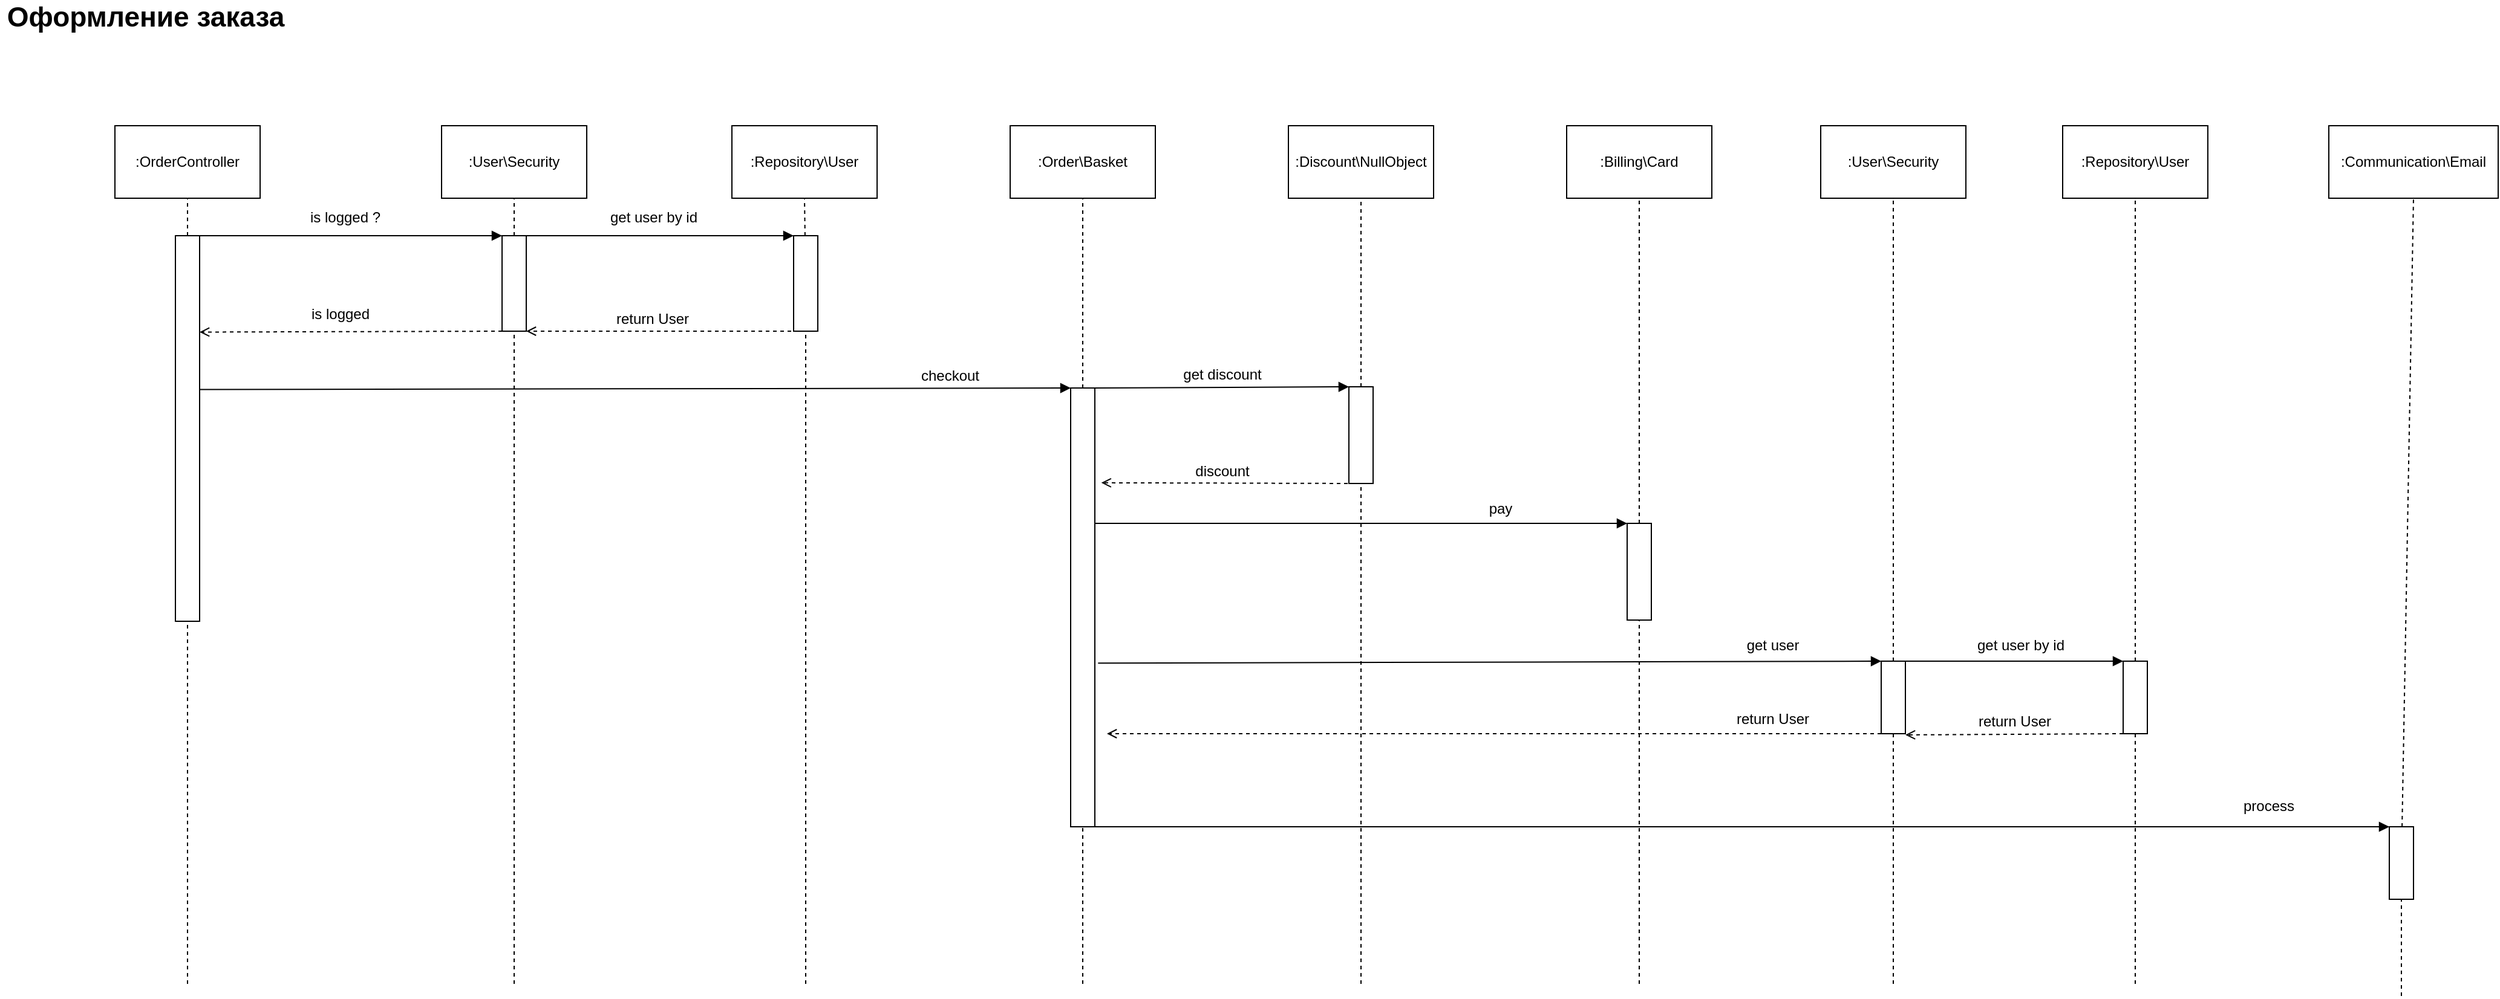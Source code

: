 <mxfile version="13.3.0" type="device"><diagram id="To2C_e-7JcfuHl5BBlbU" name="Page-1"><mxGraphModel dx="1564" dy="930" grid="1" gridSize="10" guides="1" tooltips="1" connect="1" arrows="1" fold="1" page="1" pageScale="1" pageWidth="2336" pageHeight="1654" math="0" shadow="0"><root><mxCell id="0"/><mxCell id="1" parent="0"/><mxCell id="i8zLgdl2SWehZf6jkYJ0-1" value=":OrderController" style="rounded=0;whiteSpace=wrap;html=1;" vertex="1" parent="1"><mxGeometry x="110" y="130" width="120" height="60" as="geometry"/></mxCell><mxCell id="i8zLgdl2SWehZf6jkYJ0-3" value="" style="endArrow=none;dashed=1;html=1;entryX=0.5;entryY=1;entryDx=0;entryDy=0;" edge="1" parent="1" source="i8zLgdl2SWehZf6jkYJ0-4" target="i8zLgdl2SWehZf6jkYJ0-1"><mxGeometry width="50" height="50" relative="1" as="geometry"><mxPoint x="170" y="850" as="sourcePoint"/><mxPoint x="570" y="500" as="targetPoint"/></mxGeometry></mxCell><mxCell id="i8zLgdl2SWehZf6jkYJ0-11" style="rounded=0;orthogonalLoop=1;jettySize=auto;html=1;exitX=1;exitY=0;exitDx=0;exitDy=0;entryX=0;entryY=0;entryDx=0;entryDy=0;endArrow=block;endFill=1;" edge="1" parent="1" source="i8zLgdl2SWehZf6jkYJ0-4" target="i8zLgdl2SWehZf6jkYJ0-9"><mxGeometry relative="1" as="geometry"/></mxCell><mxCell id="i8zLgdl2SWehZf6jkYJ0-32" style="edgeStyle=none;rounded=0;orthogonalLoop=1;jettySize=auto;html=1;exitX=1;exitY=0.377;exitDx=0;exitDy=0;entryX=0;entryY=0;entryDx=0;entryDy=0;endArrow=block;endFill=1;exitPerimeter=0;" edge="1" parent="1" target="i8zLgdl2SWehZf6jkYJ0-30"><mxGeometry relative="1" as="geometry"><mxPoint x="180" y="348.263" as="sourcePoint"/></mxGeometry></mxCell><mxCell id="i8zLgdl2SWehZf6jkYJ0-4" value="" style="rounded=0;whiteSpace=wrap;html=1;" vertex="1" parent="1"><mxGeometry x="160" y="221" width="20" height="319" as="geometry"/></mxCell><mxCell id="i8zLgdl2SWehZf6jkYJ0-5" value="" style="endArrow=none;dashed=1;html=1;entryX=0.5;entryY=1;entryDx=0;entryDy=0;" edge="1" parent="1" target="i8zLgdl2SWehZf6jkYJ0-4"><mxGeometry width="50" height="50" relative="1" as="geometry"><mxPoint x="170" y="840" as="sourcePoint"/><mxPoint x="170" y="190" as="targetPoint"/></mxGeometry></mxCell><mxCell id="i8zLgdl2SWehZf6jkYJ0-6" value=":User\Security" style="rounded=0;whiteSpace=wrap;html=1;" vertex="1" parent="1"><mxGeometry x="380" y="130" width="120" height="60" as="geometry"/></mxCell><mxCell id="i8zLgdl2SWehZf6jkYJ0-7" value="" style="endArrow=none;dashed=1;html=1;entryX=0.5;entryY=1;entryDx=0;entryDy=0;" edge="1" parent="1" source="i8zLgdl2SWehZf6jkYJ0-9" target="i8zLgdl2SWehZf6jkYJ0-6"><mxGeometry width="50" height="50" relative="1" as="geometry"><mxPoint x="440" y="850" as="sourcePoint"/><mxPoint x="570" y="500" as="targetPoint"/></mxGeometry></mxCell><mxCell id="i8zLgdl2SWehZf6jkYJ0-8" value=":Repository\User" style="rounded=0;whiteSpace=wrap;html=1;" vertex="1" parent="1"><mxGeometry x="620" y="130" width="120" height="60" as="geometry"/></mxCell><mxCell id="i8zLgdl2SWehZf6jkYJ0-17" style="edgeStyle=none;rounded=0;orthogonalLoop=1;jettySize=auto;html=1;exitX=1;exitY=0;exitDx=0;exitDy=0;entryX=0;entryY=0;entryDx=0;entryDy=0;endArrow=block;endFill=1;" edge="1" parent="1" source="i8zLgdl2SWehZf6jkYJ0-9" target="i8zLgdl2SWehZf6jkYJ0-15"><mxGeometry relative="1" as="geometry"/></mxCell><mxCell id="i8zLgdl2SWehZf6jkYJ0-22" style="rounded=0;orthogonalLoop=1;jettySize=auto;html=1;exitX=0;exitY=1;exitDx=0;exitDy=0;dashed=1;endArrow=open;endFill=0;entryX=1;entryY=0.25;entryDx=0;entryDy=0;" edge="1" parent="1" target="i8zLgdl2SWehZf6jkYJ0-4"><mxGeometry relative="1" as="geometry"><mxPoint x="430" y="300" as="sourcePoint"/><mxPoint x="200" y="310" as="targetPoint"/></mxGeometry></mxCell><mxCell id="i8zLgdl2SWehZf6jkYJ0-9" value="" style="rounded=0;whiteSpace=wrap;html=1;" vertex="1" parent="1"><mxGeometry x="430" y="221" width="20" height="79" as="geometry"/></mxCell><mxCell id="i8zLgdl2SWehZf6jkYJ0-10" value="" style="endArrow=none;dashed=1;html=1;entryX=0.5;entryY=1;entryDx=0;entryDy=0;" edge="1" parent="1" target="i8zLgdl2SWehZf6jkYJ0-9"><mxGeometry width="50" height="50" relative="1" as="geometry"><mxPoint x="440" y="840" as="sourcePoint"/><mxPoint x="440" y="190" as="targetPoint"/></mxGeometry></mxCell><mxCell id="i8zLgdl2SWehZf6jkYJ0-12" value="is logged ?" style="text;html=1;align=center;verticalAlign=middle;resizable=0;points=[];autosize=1;" vertex="1" parent="1"><mxGeometry x="265" y="196" width="70" height="20" as="geometry"/></mxCell><mxCell id="i8zLgdl2SWehZf6jkYJ0-13" value="&lt;font style=&quot;font-size: 23px&quot;&gt;Оформление заказа&lt;/font&gt;" style="text;html=1;align=center;verticalAlign=middle;resizable=0;points=[];autosize=1;fontStyle=1" vertex="1" parent="1"><mxGeometry x="15" y="30" width="240" height="20" as="geometry"/></mxCell><mxCell id="i8zLgdl2SWehZf6jkYJ0-14" value="" style="endArrow=none;dashed=1;html=1;entryX=0.5;entryY=1;entryDx=0;entryDy=0;" edge="1" parent="1" source="i8zLgdl2SWehZf6jkYJ0-15" target="i8zLgdl2SWehZf6jkYJ0-8"><mxGeometry width="50" height="50" relative="1" as="geometry"><mxPoint x="680" y="750" as="sourcePoint"/><mxPoint x="570" y="430" as="targetPoint"/></mxGeometry></mxCell><mxCell id="i8zLgdl2SWehZf6jkYJ0-19" style="edgeStyle=none;rounded=0;orthogonalLoop=1;jettySize=auto;html=1;exitX=0.5;exitY=1;exitDx=0;exitDy=0;entryX=1;entryY=1;entryDx=0;entryDy=0;dashed=1;endArrow=open;endFill=0;" edge="1" parent="1" source="i8zLgdl2SWehZf6jkYJ0-15" target="i8zLgdl2SWehZf6jkYJ0-9"><mxGeometry relative="1" as="geometry"/></mxCell><mxCell id="i8zLgdl2SWehZf6jkYJ0-15" value="" style="rounded=0;whiteSpace=wrap;html=1;" vertex="1" parent="1"><mxGeometry x="671" y="221" width="20" height="79" as="geometry"/></mxCell><mxCell id="i8zLgdl2SWehZf6jkYJ0-16" value="" style="endArrow=none;dashed=1;html=1;entryX=0.5;entryY=1;entryDx=0;entryDy=0;" edge="1" parent="1" target="i8zLgdl2SWehZf6jkYJ0-15"><mxGeometry width="50" height="50" relative="1" as="geometry"><mxPoint x="681" y="840" as="sourcePoint"/><mxPoint x="680" y="190" as="targetPoint"/></mxGeometry></mxCell><mxCell id="i8zLgdl2SWehZf6jkYJ0-18" value="get user by id" style="text;html=1;align=center;verticalAlign=middle;resizable=0;points=[];autosize=1;" vertex="1" parent="1"><mxGeometry x="510" y="196" width="90" height="20" as="geometry"/></mxCell><mxCell id="i8zLgdl2SWehZf6jkYJ0-20" value="return User" style="text;html=1;align=center;verticalAlign=middle;resizable=0;points=[];autosize=1;" vertex="1" parent="1"><mxGeometry x="514" y="280" width="80" height="20" as="geometry"/></mxCell><mxCell id="i8zLgdl2SWehZf6jkYJ0-23" value="is logged" style="text;html=1;align=center;verticalAlign=middle;resizable=0;points=[];autosize=1;" vertex="1" parent="1"><mxGeometry x="266" y="276" width="60" height="20" as="geometry"/></mxCell><mxCell id="i8zLgdl2SWehZf6jkYJ0-24" value=":Order\Basket" style="rounded=0;whiteSpace=wrap;html=1;" vertex="1" parent="1"><mxGeometry x="850" y="130" width="120" height="60" as="geometry"/></mxCell><mxCell id="i8zLgdl2SWehZf6jkYJ0-25" value="" style="endArrow=none;dashed=1;html=1;entryX=0.5;entryY=1;entryDx=0;entryDy=0;" edge="1" parent="1" source="i8zLgdl2SWehZf6jkYJ0-30" target="i8zLgdl2SWehZf6jkYJ0-24"><mxGeometry width="50" height="50" relative="1" as="geometry"><mxPoint x="910" y="750" as="sourcePoint"/><mxPoint x="770" y="510" as="targetPoint"/></mxGeometry></mxCell><mxCell id="i8zLgdl2SWehZf6jkYJ0-38" style="edgeStyle=none;rounded=0;orthogonalLoop=1;jettySize=auto;html=1;exitX=1;exitY=0;exitDx=0;exitDy=0;entryX=0;entryY=0;entryDx=0;entryDy=0;endArrow=block;endFill=1;" edge="1" parent="1" source="i8zLgdl2SWehZf6jkYJ0-30" target="i8zLgdl2SWehZf6jkYJ0-36"><mxGeometry relative="1" as="geometry"/></mxCell><mxCell id="i8zLgdl2SWehZf6jkYJ0-47" style="edgeStyle=none;rounded=0;orthogonalLoop=1;jettySize=auto;html=1;entryX=0;entryY=0;entryDx=0;entryDy=0;endArrow=block;endFill=1;" edge="1" parent="1" target="i8zLgdl2SWehZf6jkYJ0-45"><mxGeometry relative="1" as="geometry"><mxPoint x="920" y="459" as="sourcePoint"/></mxGeometry></mxCell><mxCell id="i8zLgdl2SWehZf6jkYJ0-53" style="edgeStyle=none;rounded=0;orthogonalLoop=1;jettySize=auto;html=1;entryX=0;entryY=0;entryDx=0;entryDy=0;endArrow=block;endFill=1;exitX=1.133;exitY=0.627;exitDx=0;exitDy=0;exitPerimeter=0;" edge="1" parent="1" source="i8zLgdl2SWehZf6jkYJ0-30" target="i8zLgdl2SWehZf6jkYJ0-51"><mxGeometry relative="1" as="geometry"><mxPoint x="930" y="570" as="sourcePoint"/></mxGeometry></mxCell><mxCell id="i8zLgdl2SWehZf6jkYJ0-72" style="edgeStyle=none;rounded=0;orthogonalLoop=1;jettySize=auto;html=1;exitX=1;exitY=1;exitDx=0;exitDy=0;entryX=0;entryY=0;entryDx=0;entryDy=0;endArrow=block;endFill=1;" edge="1" parent="1" source="i8zLgdl2SWehZf6jkYJ0-30" target="i8zLgdl2SWehZf6jkYJ0-70"><mxGeometry relative="1" as="geometry"/></mxCell><mxCell id="i8zLgdl2SWehZf6jkYJ0-30" value="" style="rounded=0;whiteSpace=wrap;html=1;" vertex="1" parent="1"><mxGeometry x="900" y="347" width="20" height="363" as="geometry"/></mxCell><mxCell id="i8zLgdl2SWehZf6jkYJ0-31" value="" style="endArrow=none;dashed=1;html=1;entryX=0.5;entryY=1;entryDx=0;entryDy=0;" edge="1" parent="1" target="i8zLgdl2SWehZf6jkYJ0-30"><mxGeometry width="50" height="50" relative="1" as="geometry"><mxPoint x="910" y="840" as="sourcePoint"/><mxPoint x="910" y="190" as="targetPoint"/></mxGeometry></mxCell><mxCell id="i8zLgdl2SWehZf6jkYJ0-33" value="checkout" style="text;html=1;align=center;verticalAlign=middle;resizable=0;points=[];autosize=1;" vertex="1" parent="1"><mxGeometry x="770" y="327" width="60" height="20" as="geometry"/></mxCell><mxCell id="i8zLgdl2SWehZf6jkYJ0-34" value=":Discount\NullObject" style="rounded=0;whiteSpace=wrap;html=1;" vertex="1" parent="1"><mxGeometry x="1080" y="130" width="120" height="60" as="geometry"/></mxCell><mxCell id="i8zLgdl2SWehZf6jkYJ0-35" value="" style="endArrow=none;dashed=1;html=1;entryX=0.5;entryY=1;entryDx=0;entryDy=0;" edge="1" parent="1" source="i8zLgdl2SWehZf6jkYJ0-36" target="i8zLgdl2SWehZf6jkYJ0-34"><mxGeometry width="50" height="50" relative="1" as="geometry"><mxPoint x="1140" y="750" as="sourcePoint"/><mxPoint x="800" y="430" as="targetPoint"/></mxGeometry></mxCell><mxCell id="i8zLgdl2SWehZf6jkYJ0-40" style="edgeStyle=none;rounded=0;orthogonalLoop=1;jettySize=auto;html=1;exitX=0.25;exitY=1;exitDx=0;exitDy=0;endArrow=open;endFill=0;dashed=1;entryX=1.267;entryY=0.216;entryDx=0;entryDy=0;entryPerimeter=0;" edge="1" parent="1" source="i8zLgdl2SWehZf6jkYJ0-36" target="i8zLgdl2SWehZf6jkYJ0-30"><mxGeometry relative="1" as="geometry"><mxPoint x="930" y="426" as="targetPoint"/></mxGeometry></mxCell><mxCell id="i8zLgdl2SWehZf6jkYJ0-36" value="" style="rounded=0;whiteSpace=wrap;html=1;" vertex="1" parent="1"><mxGeometry x="1130" y="346" width="20" height="80" as="geometry"/></mxCell><mxCell id="i8zLgdl2SWehZf6jkYJ0-37" value="" style="endArrow=none;dashed=1;html=1;entryX=0.5;entryY=1;entryDx=0;entryDy=0;" edge="1" parent="1" target="i8zLgdl2SWehZf6jkYJ0-36"><mxGeometry width="50" height="50" relative="1" as="geometry"><mxPoint x="1140" y="840" as="sourcePoint"/><mxPoint x="1140" y="190" as="targetPoint"/></mxGeometry></mxCell><mxCell id="i8zLgdl2SWehZf6jkYJ0-39" value="get discount" style="text;html=1;align=center;verticalAlign=middle;resizable=0;points=[];autosize=1;" vertex="1" parent="1"><mxGeometry x="985" y="326" width="80" height="20" as="geometry"/></mxCell><mxCell id="i8zLgdl2SWehZf6jkYJ0-41" value="discount" style="text;html=1;align=center;verticalAlign=middle;resizable=0;points=[];autosize=1;" vertex="1" parent="1"><mxGeometry x="995" y="406" width="60" height="20" as="geometry"/></mxCell><mxCell id="i8zLgdl2SWehZf6jkYJ0-42" value=":Billing\Card" style="rounded=0;whiteSpace=wrap;html=1;" vertex="1" parent="1"><mxGeometry x="1310" y="130" width="120" height="60" as="geometry"/></mxCell><mxCell id="i8zLgdl2SWehZf6jkYJ0-43" value="" style="endArrow=none;dashed=1;html=1;entryX=0.5;entryY=1;entryDx=0;entryDy=0;" edge="1" parent="1" source="i8zLgdl2SWehZf6jkYJ0-45" target="i8zLgdl2SWehZf6jkYJ0-42"><mxGeometry width="50" height="50" relative="1" as="geometry"><mxPoint x="1370" y="750" as="sourcePoint"/><mxPoint x="800" y="430" as="targetPoint"/></mxGeometry></mxCell><mxCell id="i8zLgdl2SWehZf6jkYJ0-45" value="" style="rounded=0;whiteSpace=wrap;html=1;" vertex="1" parent="1"><mxGeometry x="1360" y="459" width="20" height="80" as="geometry"/></mxCell><mxCell id="i8zLgdl2SWehZf6jkYJ0-46" value="" style="endArrow=none;dashed=1;html=1;entryX=0.5;entryY=1;entryDx=0;entryDy=0;" edge="1" parent="1" target="i8zLgdl2SWehZf6jkYJ0-45"><mxGeometry width="50" height="50" relative="1" as="geometry"><mxPoint x="1370" y="840" as="sourcePoint"/><mxPoint x="1370" y="190" as="targetPoint"/></mxGeometry></mxCell><mxCell id="i8zLgdl2SWehZf6jkYJ0-48" value="pay" style="text;html=1;align=center;verticalAlign=middle;resizable=0;points=[];autosize=1;" vertex="1" parent="1"><mxGeometry x="1240" y="437" width="30" height="20" as="geometry"/></mxCell><mxCell id="i8zLgdl2SWehZf6jkYJ0-49" value=":User\Security" style="rounded=0;whiteSpace=wrap;html=1;" vertex="1" parent="1"><mxGeometry x="1520" y="130" width="120" height="60" as="geometry"/></mxCell><mxCell id="i8zLgdl2SWehZf6jkYJ0-50" value="" style="endArrow=none;dashed=1;html=1;entryX=0.5;entryY=1;entryDx=0;entryDy=0;" edge="1" parent="1" source="i8zLgdl2SWehZf6jkYJ0-51" target="i8zLgdl2SWehZf6jkYJ0-49"><mxGeometry width="50" height="50" relative="1" as="geometry"><mxPoint x="1580" y="750" as="sourcePoint"/><mxPoint x="1060" y="430" as="targetPoint"/></mxGeometry></mxCell><mxCell id="i8zLgdl2SWehZf6jkYJ0-60" style="edgeStyle=none;rounded=0;orthogonalLoop=1;jettySize=auto;html=1;exitX=1;exitY=0;exitDx=0;exitDy=0;entryX=0;entryY=0;entryDx=0;entryDy=0;endArrow=block;endFill=1;" edge="1" parent="1" source="i8zLgdl2SWehZf6jkYJ0-51" target="i8zLgdl2SWehZf6jkYJ0-58"><mxGeometry relative="1" as="geometry"/></mxCell><mxCell id="i8zLgdl2SWehZf6jkYJ0-64" style="edgeStyle=none;rounded=0;orthogonalLoop=1;jettySize=auto;html=1;exitX=0;exitY=1;exitDx=0;exitDy=0;dashed=1;endArrow=open;endFill=0;" edge="1" parent="1" source="i8zLgdl2SWehZf6jkYJ0-51"><mxGeometry relative="1" as="geometry"><mxPoint x="930" y="633" as="targetPoint"/></mxGeometry></mxCell><mxCell id="i8zLgdl2SWehZf6jkYJ0-51" value="" style="rounded=0;whiteSpace=wrap;html=1;" vertex="1" parent="1"><mxGeometry x="1570" y="573" width="20" height="60" as="geometry"/></mxCell><mxCell id="i8zLgdl2SWehZf6jkYJ0-52" value="" style="endArrow=none;dashed=1;html=1;entryX=0.5;entryY=1;entryDx=0;entryDy=0;" edge="1" parent="1" target="i8zLgdl2SWehZf6jkYJ0-51"><mxGeometry width="50" height="50" relative="1" as="geometry"><mxPoint x="1580" y="840" as="sourcePoint"/><mxPoint x="1580" y="190" as="targetPoint"/></mxGeometry></mxCell><mxCell id="i8zLgdl2SWehZf6jkYJ0-54" value="get user" style="text;html=1;align=center;verticalAlign=middle;resizable=0;points=[];autosize=1;" vertex="1" parent="1"><mxGeometry x="1450" y="550" width="60" height="20" as="geometry"/></mxCell><mxCell id="i8zLgdl2SWehZf6jkYJ0-55" value=":Repository\User" style="rounded=0;whiteSpace=wrap;html=1;" vertex="1" parent="1"><mxGeometry x="1720" y="130" width="120" height="60" as="geometry"/></mxCell><mxCell id="i8zLgdl2SWehZf6jkYJ0-56" value="" style="endArrow=none;dashed=1;html=1;entryX=0.5;entryY=1;entryDx=0;entryDy=0;" edge="1" parent="1" source="i8zLgdl2SWehZf6jkYJ0-58" target="i8zLgdl2SWehZf6jkYJ0-55"><mxGeometry width="50" height="50" relative="1" as="geometry"><mxPoint x="1780" y="740" as="sourcePoint"/><mxPoint x="1060" y="430" as="targetPoint"/></mxGeometry></mxCell><mxCell id="i8zLgdl2SWehZf6jkYJ0-62" style="edgeStyle=none;rounded=0;orthogonalLoop=1;jettySize=auto;html=1;exitX=0;exitY=1;exitDx=0;exitDy=0;endArrow=open;endFill=0;dashed=1;" edge="1" parent="1" source="i8zLgdl2SWehZf6jkYJ0-58"><mxGeometry relative="1" as="geometry"><mxPoint x="1590" y="634" as="targetPoint"/></mxGeometry></mxCell><mxCell id="i8zLgdl2SWehZf6jkYJ0-58" value="" style="rounded=0;whiteSpace=wrap;html=1;" vertex="1" parent="1"><mxGeometry x="1770" y="573" width="20" height="60" as="geometry"/></mxCell><mxCell id="i8zLgdl2SWehZf6jkYJ0-59" value="" style="endArrow=none;dashed=1;html=1;entryX=0.5;entryY=1;entryDx=0;entryDy=0;" edge="1" parent="1" target="i8zLgdl2SWehZf6jkYJ0-58"><mxGeometry width="50" height="50" relative="1" as="geometry"><mxPoint x="1780" y="840" as="sourcePoint"/><mxPoint x="1780" y="190" as="targetPoint"/></mxGeometry></mxCell><mxCell id="i8zLgdl2SWehZf6jkYJ0-61" value="get user by id" style="text;html=1;align=center;verticalAlign=middle;resizable=0;points=[];autosize=1;" vertex="1" parent="1"><mxGeometry x="1640" y="550" width="90" height="20" as="geometry"/></mxCell><mxCell id="i8zLgdl2SWehZf6jkYJ0-63" value="return User" style="text;html=1;align=center;verticalAlign=middle;resizable=0;points=[];autosize=1;" vertex="1" parent="1"><mxGeometry x="1640" y="613" width="80" height="20" as="geometry"/></mxCell><mxCell id="i8zLgdl2SWehZf6jkYJ0-65" value="return User" style="text;html=1;align=center;verticalAlign=middle;resizable=0;points=[];autosize=1;" vertex="1" parent="1"><mxGeometry x="1440" y="611" width="80" height="20" as="geometry"/></mxCell><mxCell id="i8zLgdl2SWehZf6jkYJ0-66" value=":Communication\Email" style="rounded=0;whiteSpace=wrap;html=1;" vertex="1" parent="1"><mxGeometry x="1940" y="130" width="140" height="60" as="geometry"/></mxCell><mxCell id="i8zLgdl2SWehZf6jkYJ0-68" value="" style="endArrow=none;dashed=1;html=1;entryX=0.5;entryY=1;entryDx=0;entryDy=0;" edge="1" parent="1" source="i8zLgdl2SWehZf6jkYJ0-70" target="i8zLgdl2SWehZf6jkYJ0-66"><mxGeometry width="50" height="50" relative="1" as="geometry"><mxPoint x="2010" y="740" as="sourcePoint"/><mxPoint x="1610" y="430" as="targetPoint"/></mxGeometry></mxCell><mxCell id="i8zLgdl2SWehZf6jkYJ0-70" value="" style="rounded=0;whiteSpace=wrap;html=1;" vertex="1" parent="1"><mxGeometry x="1990" y="710" width="20" height="60" as="geometry"/></mxCell><mxCell id="i8zLgdl2SWehZf6jkYJ0-71" value="" style="endArrow=none;dashed=1;html=1;entryX=0.5;entryY=1;entryDx=0;entryDy=0;" edge="1" parent="1" target="i8zLgdl2SWehZf6jkYJ0-70"><mxGeometry width="50" height="50" relative="1" as="geometry"><mxPoint x="2000" y="850" as="sourcePoint"/><mxPoint x="2010" y="190" as="targetPoint"/></mxGeometry></mxCell><mxCell id="i8zLgdl2SWehZf6jkYJ0-73" value="process" style="text;html=1;align=center;verticalAlign=middle;resizable=0;points=[];autosize=1;" vertex="1" parent="1"><mxGeometry x="1860" y="683" width="60" height="20" as="geometry"/></mxCell></root></mxGraphModel></diagram></mxfile>